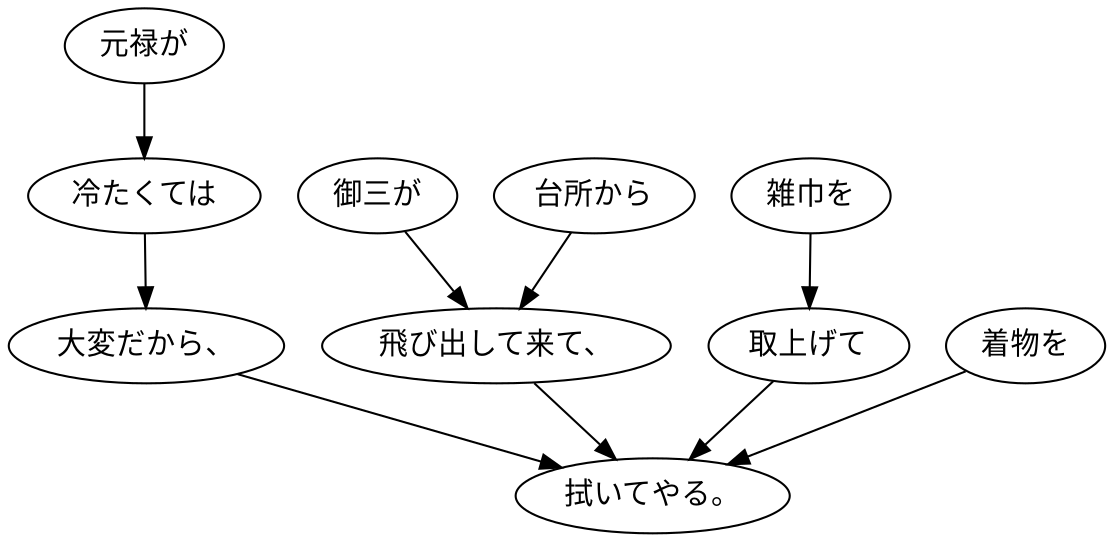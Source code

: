 digraph graph6473 {
	node0 [label="元禄が"];
	node1 [label="冷たくては"];
	node2 [label="大変だから、"];
	node3 [label="御三が"];
	node4 [label="台所から"];
	node5 [label="飛び出して来て、"];
	node6 [label="雑巾を"];
	node7 [label="取上げて"];
	node8 [label="着物を"];
	node9 [label="拭いてやる。"];
	node0 -> node1;
	node1 -> node2;
	node2 -> node9;
	node3 -> node5;
	node4 -> node5;
	node5 -> node9;
	node6 -> node7;
	node7 -> node9;
	node8 -> node9;
}
